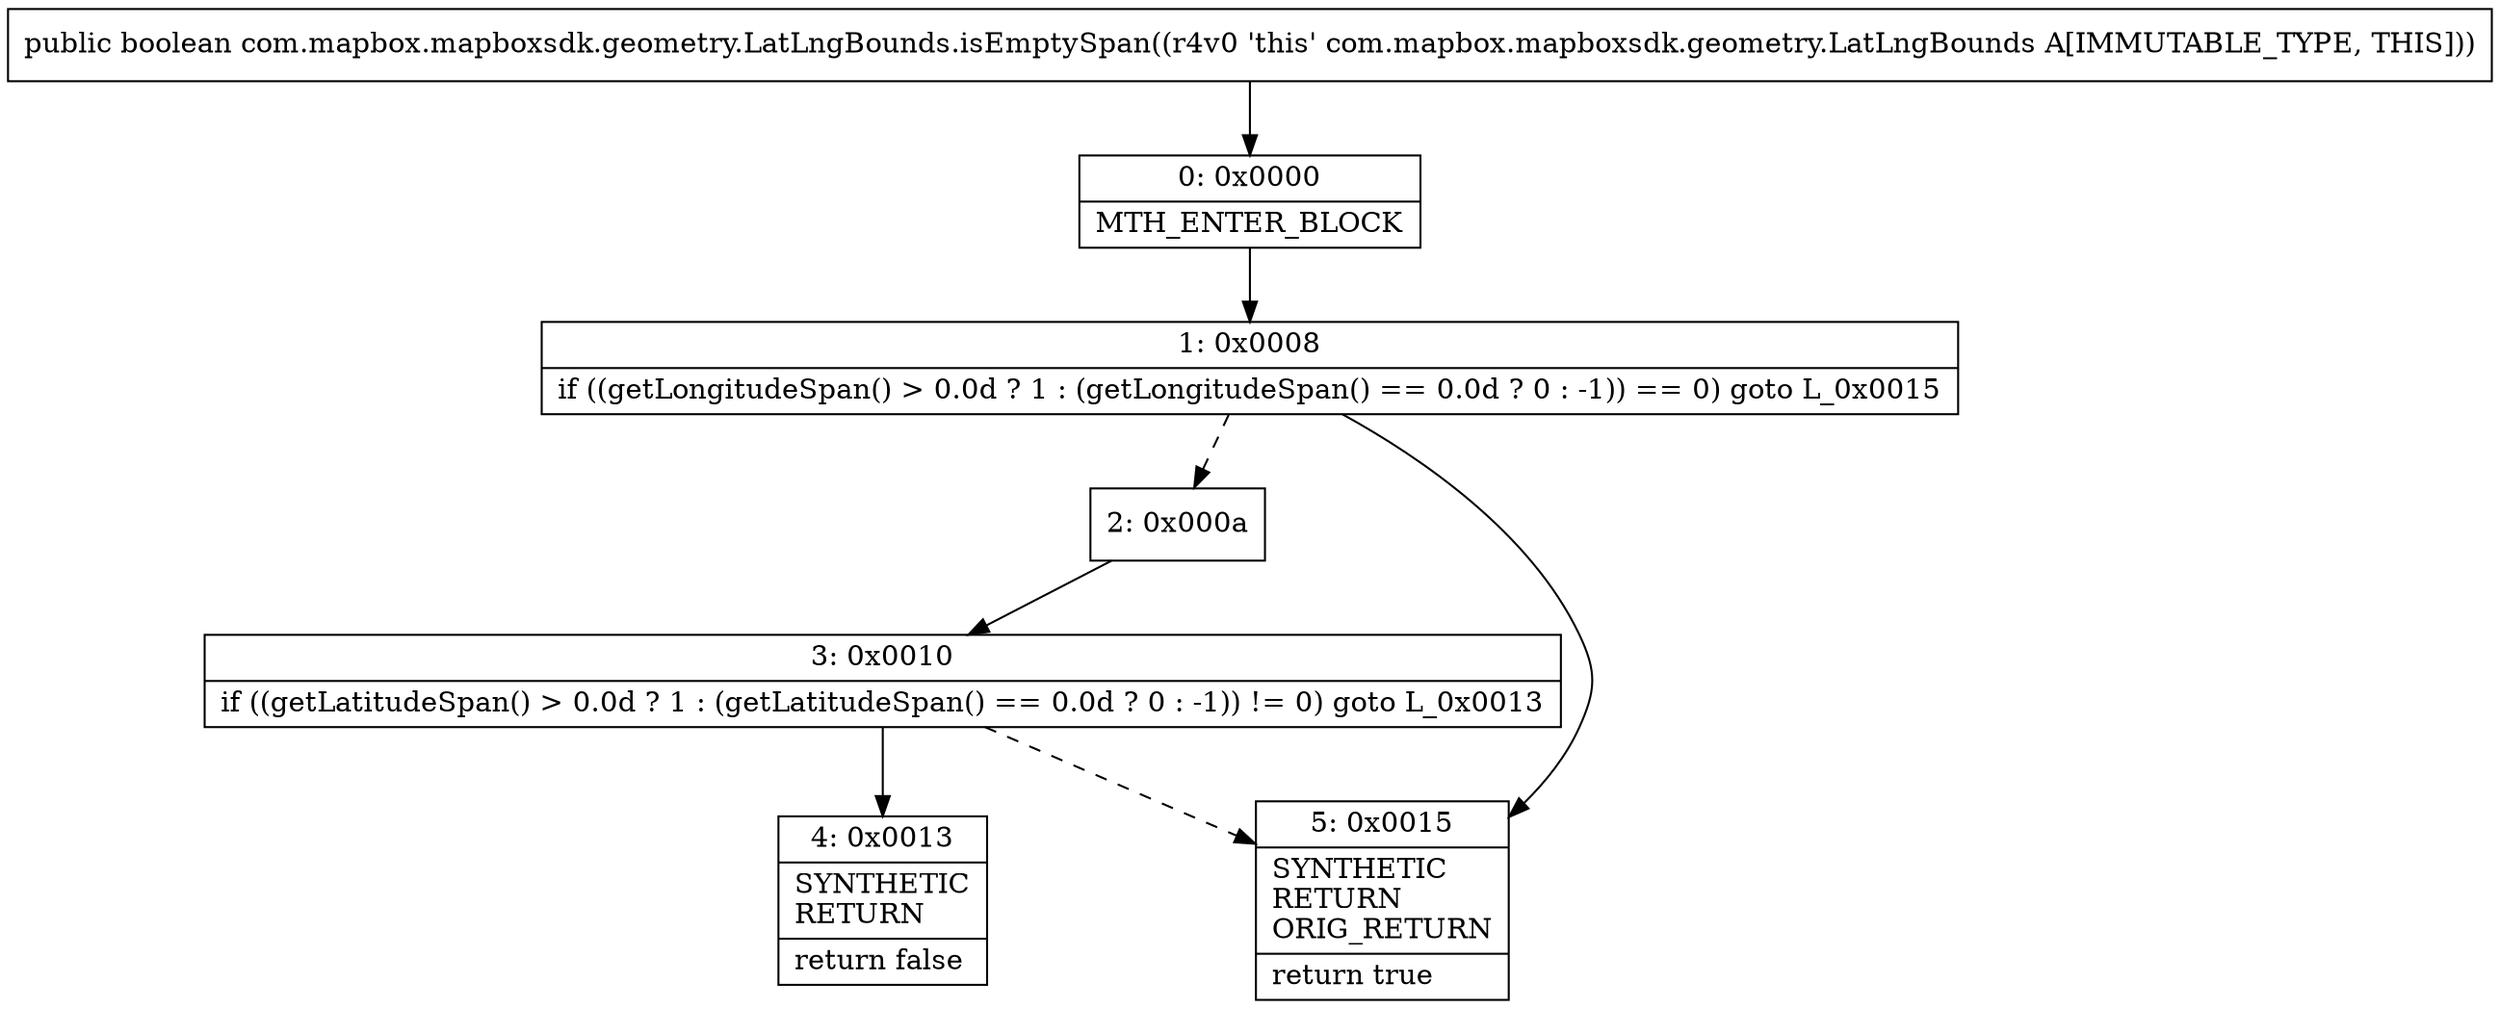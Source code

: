digraph "CFG forcom.mapbox.mapboxsdk.geometry.LatLngBounds.isEmptySpan()Z" {
Node_0 [shape=record,label="{0\:\ 0x0000|MTH_ENTER_BLOCK\l}"];
Node_1 [shape=record,label="{1\:\ 0x0008|if ((getLongitudeSpan() \> 0.0d ? 1 : (getLongitudeSpan() == 0.0d ? 0 : \-1)) == 0) goto L_0x0015\l}"];
Node_2 [shape=record,label="{2\:\ 0x000a}"];
Node_3 [shape=record,label="{3\:\ 0x0010|if ((getLatitudeSpan() \> 0.0d ? 1 : (getLatitudeSpan() == 0.0d ? 0 : \-1)) != 0) goto L_0x0013\l}"];
Node_4 [shape=record,label="{4\:\ 0x0013|SYNTHETIC\lRETURN\l|return false\l}"];
Node_5 [shape=record,label="{5\:\ 0x0015|SYNTHETIC\lRETURN\lORIG_RETURN\l|return true\l}"];
MethodNode[shape=record,label="{public boolean com.mapbox.mapboxsdk.geometry.LatLngBounds.isEmptySpan((r4v0 'this' com.mapbox.mapboxsdk.geometry.LatLngBounds A[IMMUTABLE_TYPE, THIS])) }"];
MethodNode -> Node_0;
Node_0 -> Node_1;
Node_1 -> Node_2[style=dashed];
Node_1 -> Node_5;
Node_2 -> Node_3;
Node_3 -> Node_4;
Node_3 -> Node_5[style=dashed];
}

